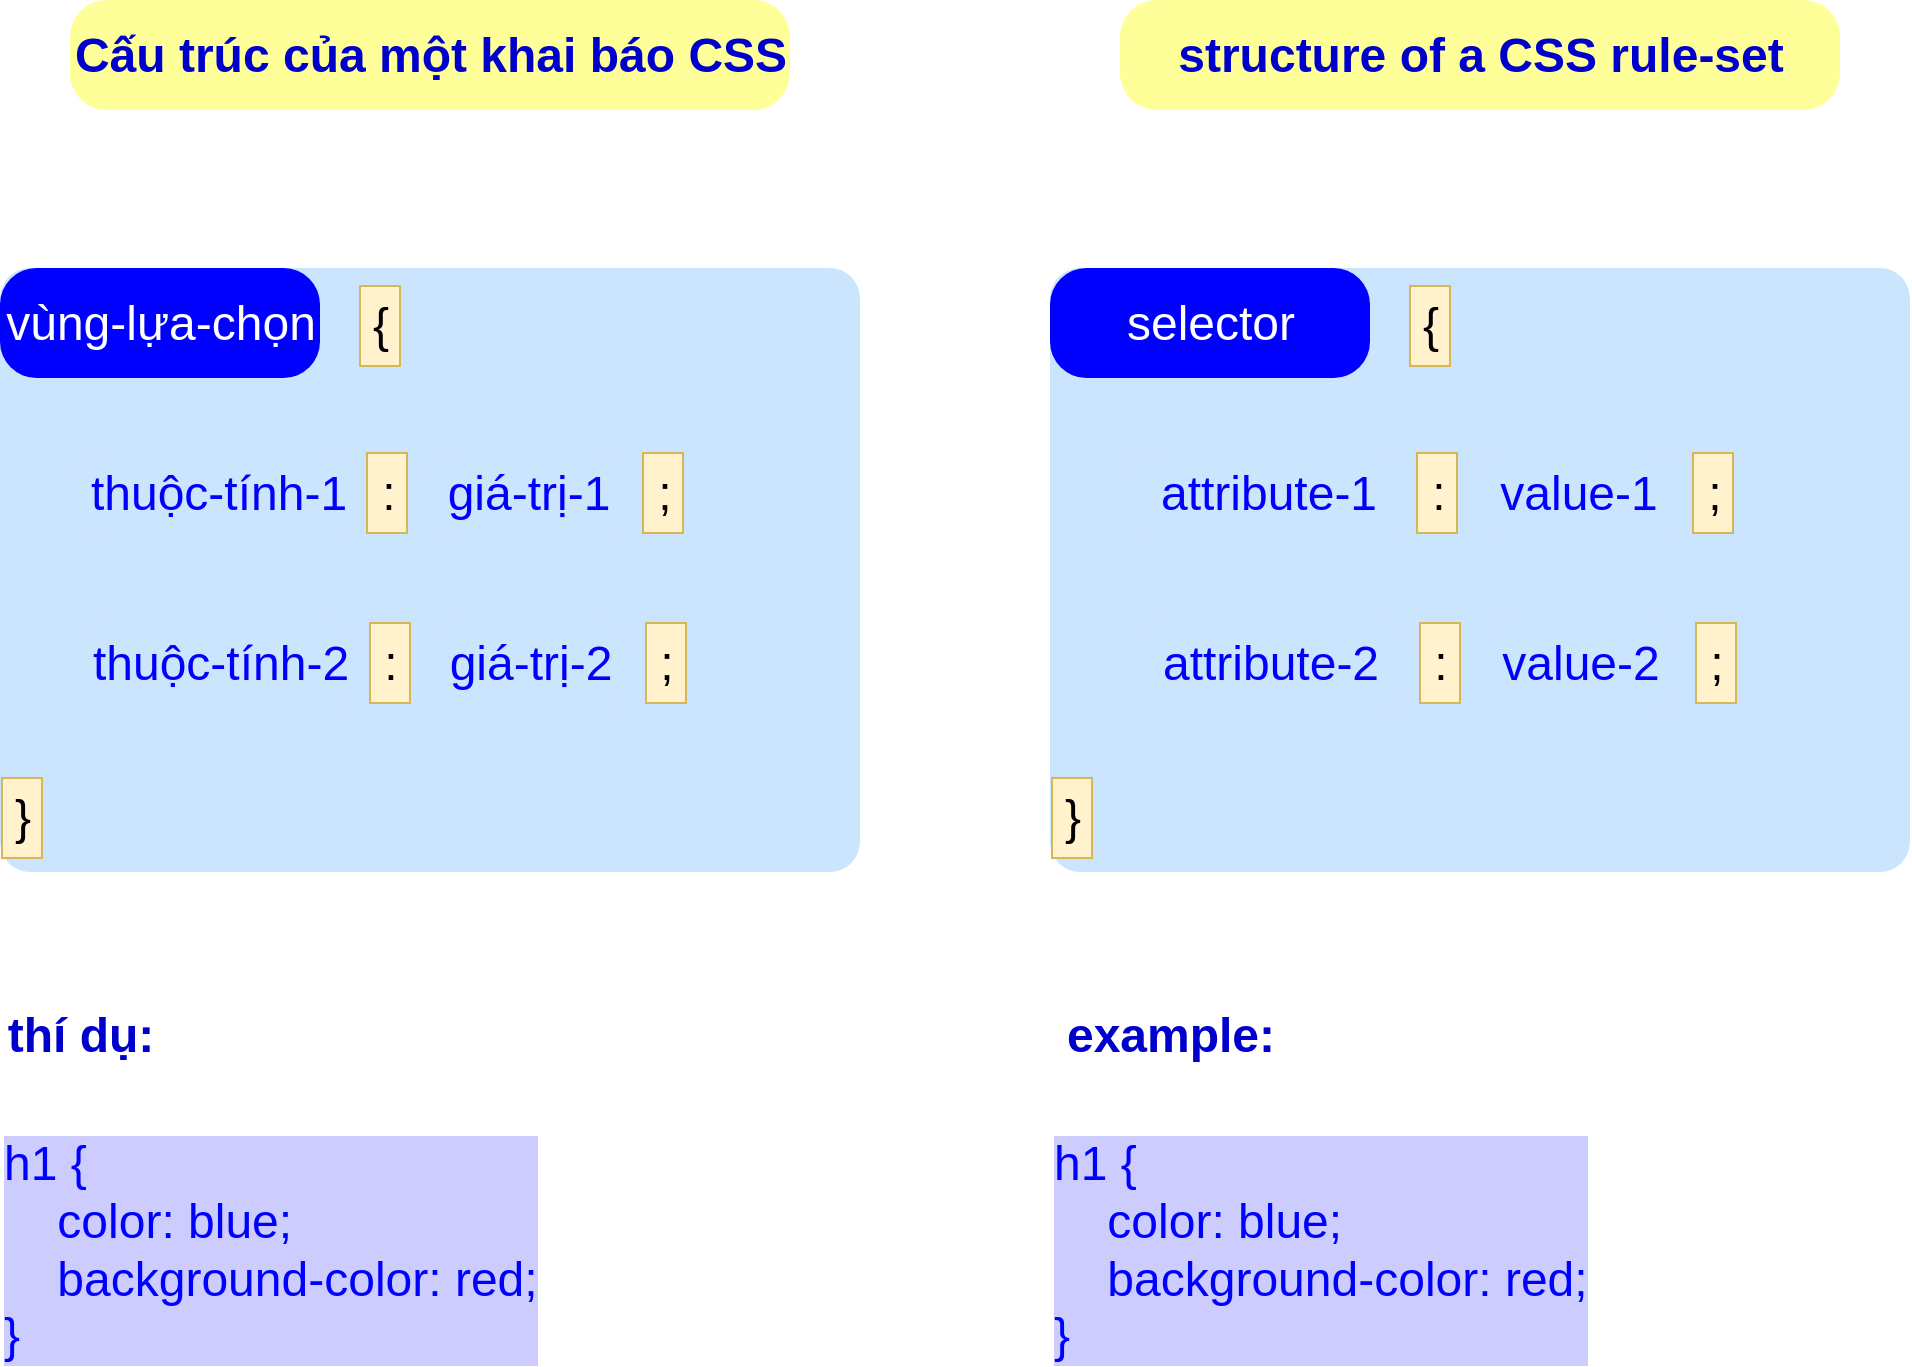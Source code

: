 <mxfile version="13.3.0" type="google"><diagram id="3228e29e-7158-1315-38df-8450db1d8a1d" name="Page-1"><mxGraphModel dx="1113" dy="760" grid="1" gridSize="10" guides="1" tooltips="1" connect="1" arrows="1" fold="1" page="1" pageScale="1" pageWidth="1169" pageHeight="827" background="#ffffff" math="0" shadow="0"><root><mxCell id="0"/><mxCell id="1" parent="0"/><mxCell id="wOc1IeHkdtn4xzrUVRiq-21563" value="" style="group" vertex="1" connectable="0" parent="1"><mxGeometry x="25" y="194" width="430" height="302" as="geometry"/></mxCell><mxCell id="wOc1IeHkdtn4xzrUVRiq-21562" value="" style="group" vertex="1" connectable="0" parent="wOc1IeHkdtn4xzrUVRiq-21563"><mxGeometry width="430" height="302" as="geometry"/></mxCell><mxCell id="wOc1IeHkdtn4xzrUVRiq-21542" value="" style="rounded=1;whiteSpace=wrap;html=1;fillColor=#CCE5FF;strokeColor=none;glass=0;comic=0;shadow=0;arcSize=5;" vertex="1" parent="wOc1IeHkdtn4xzrUVRiq-21562"><mxGeometry width="430" height="302" as="geometry"/></mxCell><mxCell id="wOc1IeHkdtn4xzrUVRiq-21544" value="&lt;span style=&quot;&quot;&gt;vùng-lựa-chọn&lt;/span&gt;" style="text;fontSize=24;align=center;verticalAlign=middle;html=1;labelBorderColor=none;labelBackgroundColor=none;fillColor=#0000FF;rounded=1;perimeterSpacing=3;arcSize=33;strokeColor=none;fontColor=#FFFFFF;" vertex="1" parent="wOc1IeHkdtn4xzrUVRiq-21562"><mxGeometry width="160" height="55" as="geometry"/></mxCell><mxCell id="wOc1IeHkdtn4xzrUVRiq-21553" value="{" style="text;fontSize=24;align=center;verticalAlign=middle;html=1;labelBorderColor=none;labelBackgroundColor=none;fillColor=#fff2cc;strokeColor=#d6b656;" vertex="1" parent="wOc1IeHkdtn4xzrUVRiq-21562"><mxGeometry x="180" y="9" width="20" height="40" as="geometry"/></mxCell><mxCell id="wOc1IeHkdtn4xzrUVRiq-21554" value="}" style="text;fontSize=24;align=center;verticalAlign=middle;html=1;labelBorderColor=none;labelBackgroundColor=none;fillColor=#fff2cc;strokeColor=#d6b656;" vertex="1" parent="wOc1IeHkdtn4xzrUVRiq-21562"><mxGeometry x="1" y="255" width="20" height="40" as="geometry"/></mxCell><mxCell id="wOc1IeHkdtn4xzrUVRiq-21555" value="" style="group" vertex="1" connectable="0" parent="wOc1IeHkdtn4xzrUVRiq-21562"><mxGeometry x="38.5" y="90" width="303" height="210" as="geometry"/></mxCell><mxCell id="wOc1IeHkdtn4xzrUVRiq-21546" value=":" style="text;fontSize=24;align=center;verticalAlign=middle;html=1;labelBorderColor=none;labelBackgroundColor=none;fillColor=#fff2cc;strokeColor=#d6b656;" vertex="1" parent="wOc1IeHkdtn4xzrUVRiq-21555"><mxGeometry x="145" y="2.5" width="20" height="40" as="geometry"/></mxCell><mxCell id="wOc1IeHkdtn4xzrUVRiq-21550" value="thuộc-tính-1" style="text;fontSize=24;align=center;verticalAlign=middle;html=1;labelBorderColor=none;labelBackgroundColor=none;fillColor=#CCE5FF;rounded=1;perimeterSpacing=3;arcSize=33;strokeColor=none;fontColor=#0000FF;" vertex="1" parent="wOc1IeHkdtn4xzrUVRiq-21555"><mxGeometry width="140" height="45" as="geometry"/></mxCell><mxCell id="wOc1IeHkdtn4xzrUVRiq-21551" value="giá-trị-1" style="text;fontSize=24;align=center;verticalAlign=middle;html=1;labelBorderColor=none;labelBackgroundColor=none;fillColor=#CCE5FF;rounded=1;perimeterSpacing=3;arcSize=33;strokeColor=none;fontColor=#0000FF;" vertex="1" parent="wOc1IeHkdtn4xzrUVRiq-21555"><mxGeometry x="175" width="100" height="45" as="geometry"/></mxCell><mxCell id="wOc1IeHkdtn4xzrUVRiq-21552" value=";" style="text;fontSize=24;align=center;verticalAlign=middle;html=1;labelBorderColor=none;labelBackgroundColor=none;fillColor=#fff2cc;strokeColor=#d6b656;" vertex="1" parent="wOc1IeHkdtn4xzrUVRiq-21555"><mxGeometry x="283" y="2.5" width="20" height="40" as="geometry"/></mxCell><mxCell id="wOc1IeHkdtn4xzrUVRiq-21556" value="" style="group" vertex="1" connectable="0" parent="wOc1IeHkdtn4xzrUVRiq-21562"><mxGeometry x="40" y="175" width="303" height="122" as="geometry"/></mxCell><mxCell id="wOc1IeHkdtn4xzrUVRiq-21557" value=":" style="text;fontSize=24;align=center;verticalAlign=middle;html=1;labelBorderColor=none;labelBackgroundColor=none;fillColor=#fff2cc;strokeColor=#d6b656;" vertex="1" parent="wOc1IeHkdtn4xzrUVRiq-21556"><mxGeometry x="145" y="2.5" width="20" height="40" as="geometry"/></mxCell><mxCell id="wOc1IeHkdtn4xzrUVRiq-21558" value="thuộc-tính-2" style="text;fontSize=24;align=center;verticalAlign=middle;html=1;labelBorderColor=none;labelBackgroundColor=none;fillColor=#CCE5FF;rounded=1;perimeterSpacing=3;arcSize=33;strokeColor=none;fontColor=#0000FF;" vertex="1" parent="wOc1IeHkdtn4xzrUVRiq-21556"><mxGeometry width="140" height="45" as="geometry"/></mxCell><mxCell id="wOc1IeHkdtn4xzrUVRiq-21559" value="giá-trị-2" style="text;fontSize=24;align=center;verticalAlign=middle;html=1;labelBorderColor=none;labelBackgroundColor=none;fillColor=#CCE5FF;rounded=1;perimeterSpacing=3;arcSize=33;strokeColor=none;fontColor=#0000FF;" vertex="1" parent="wOc1IeHkdtn4xzrUVRiq-21556"><mxGeometry x="175" width="100" height="45" as="geometry"/></mxCell><mxCell id="wOc1IeHkdtn4xzrUVRiq-21560" value=";" style="text;fontSize=24;align=center;verticalAlign=middle;html=1;labelBorderColor=none;labelBackgroundColor=none;fillColor=#fff2cc;strokeColor=#d6b656;" vertex="1" parent="wOc1IeHkdtn4xzrUVRiq-21556"><mxGeometry x="283" y="2.5" width="20" height="40" as="geometry"/></mxCell><mxCell id="wOc1IeHkdtn4xzrUVRiq-21564" value="" style="group" vertex="1" connectable="0" parent="1"><mxGeometry x="550" y="194.0" width="430" height="302" as="geometry"/></mxCell><mxCell id="wOc1IeHkdtn4xzrUVRiq-21565" value="" style="group" vertex="1" connectable="0" parent="wOc1IeHkdtn4xzrUVRiq-21564"><mxGeometry width="430" height="302" as="geometry"/></mxCell><mxCell id="wOc1IeHkdtn4xzrUVRiq-21566" value="" style="rounded=1;whiteSpace=wrap;html=1;fillColor=#CCE5FF;strokeColor=none;glass=0;comic=0;shadow=0;arcSize=5;" vertex="1" parent="wOc1IeHkdtn4xzrUVRiq-21565"><mxGeometry width="430" height="302" as="geometry"/></mxCell><mxCell id="wOc1IeHkdtn4xzrUVRiq-21567" value="&lt;span&gt;selector&lt;/span&gt;" style="text;fontSize=24;align=center;verticalAlign=middle;html=1;labelBorderColor=none;labelBackgroundColor=none;fillColor=#0000FF;rounded=1;perimeterSpacing=3;arcSize=33;strokeColor=none;fontColor=#FFFFFF;" vertex="1" parent="wOc1IeHkdtn4xzrUVRiq-21565"><mxGeometry width="160" height="55" as="geometry"/></mxCell><mxCell id="wOc1IeHkdtn4xzrUVRiq-21568" value="{" style="text;fontSize=24;align=center;verticalAlign=middle;html=1;labelBorderColor=none;labelBackgroundColor=none;fillColor=#fff2cc;strokeColor=#d6b656;" vertex="1" parent="wOc1IeHkdtn4xzrUVRiq-21565"><mxGeometry x="180" y="9" width="20" height="40" as="geometry"/></mxCell><mxCell id="wOc1IeHkdtn4xzrUVRiq-21569" value="}" style="text;fontSize=24;align=center;verticalAlign=middle;html=1;labelBorderColor=none;labelBackgroundColor=none;fillColor=#fff2cc;strokeColor=#d6b656;" vertex="1" parent="wOc1IeHkdtn4xzrUVRiq-21565"><mxGeometry x="1" y="255" width="20" height="40" as="geometry"/></mxCell><mxCell id="wOc1IeHkdtn4xzrUVRiq-21570" value="" style="group" vertex="1" connectable="0" parent="wOc1IeHkdtn4xzrUVRiq-21565"><mxGeometry x="38.5" y="90" width="303" height="210" as="geometry"/></mxCell><mxCell id="wOc1IeHkdtn4xzrUVRiq-21571" value=":" style="text;fontSize=24;align=center;verticalAlign=middle;html=1;labelBorderColor=none;labelBackgroundColor=none;fillColor=#fff2cc;strokeColor=#d6b656;" vertex="1" parent="wOc1IeHkdtn4xzrUVRiq-21570"><mxGeometry x="145" y="2.5" width="20" height="40" as="geometry"/></mxCell><mxCell id="wOc1IeHkdtn4xzrUVRiq-21572" value="attribute-1" style="text;fontSize=24;align=center;verticalAlign=middle;html=1;labelBorderColor=none;labelBackgroundColor=none;fillColor=#CCE5FF;rounded=1;perimeterSpacing=3;arcSize=33;strokeColor=none;fontColor=#0000FF;" vertex="1" parent="wOc1IeHkdtn4xzrUVRiq-21570"><mxGeometry width="140" height="45" as="geometry"/></mxCell><mxCell id="wOc1IeHkdtn4xzrUVRiq-21573" value="value-1" style="text;fontSize=24;align=center;verticalAlign=middle;html=1;labelBorderColor=none;labelBackgroundColor=none;fillColor=#CCE5FF;rounded=1;perimeterSpacing=3;arcSize=33;strokeColor=none;fontColor=#0000FF;" vertex="1" parent="wOc1IeHkdtn4xzrUVRiq-21570"><mxGeometry x="175" width="100" height="45" as="geometry"/></mxCell><mxCell id="wOc1IeHkdtn4xzrUVRiq-21574" value=";" style="text;fontSize=24;align=center;verticalAlign=middle;html=1;labelBorderColor=none;labelBackgroundColor=none;fillColor=#fff2cc;strokeColor=#d6b656;" vertex="1" parent="wOc1IeHkdtn4xzrUVRiq-21570"><mxGeometry x="283" y="2.5" width="20" height="40" as="geometry"/></mxCell><mxCell id="wOc1IeHkdtn4xzrUVRiq-21575" value="" style="group" vertex="1" connectable="0" parent="wOc1IeHkdtn4xzrUVRiq-21565"><mxGeometry x="40" y="175" width="303" height="122" as="geometry"/></mxCell><mxCell id="wOc1IeHkdtn4xzrUVRiq-21576" value=":" style="text;fontSize=24;align=center;verticalAlign=middle;html=1;labelBorderColor=none;labelBackgroundColor=none;fillColor=#fff2cc;strokeColor=#d6b656;" vertex="1" parent="wOc1IeHkdtn4xzrUVRiq-21575"><mxGeometry x="145" y="2.5" width="20" height="40" as="geometry"/></mxCell><mxCell id="wOc1IeHkdtn4xzrUVRiq-21577" value="attribute-2" style="text;fontSize=24;align=center;verticalAlign=middle;html=1;labelBorderColor=none;labelBackgroundColor=none;fillColor=#CCE5FF;rounded=1;perimeterSpacing=3;arcSize=33;strokeColor=none;fontColor=#0000FF;" vertex="1" parent="wOc1IeHkdtn4xzrUVRiq-21575"><mxGeometry width="140" height="45" as="geometry"/></mxCell><mxCell id="wOc1IeHkdtn4xzrUVRiq-21578" value="value-2" style="text;fontSize=24;align=center;verticalAlign=middle;html=1;labelBorderColor=none;labelBackgroundColor=none;fillColor=#CCE5FF;rounded=1;perimeterSpacing=3;arcSize=33;strokeColor=none;fontColor=#0000FF;" vertex="1" parent="wOc1IeHkdtn4xzrUVRiq-21575"><mxGeometry x="175" width="100" height="45" as="geometry"/></mxCell><mxCell id="wOc1IeHkdtn4xzrUVRiq-21579" value=";" style="text;fontSize=24;align=center;verticalAlign=middle;html=1;labelBorderColor=none;labelBackgroundColor=none;fillColor=#fff2cc;strokeColor=#d6b656;" vertex="1" parent="wOc1IeHkdtn4xzrUVRiq-21575"><mxGeometry x="283" y="2.5" width="20" height="40" as="geometry"/></mxCell><mxCell id="wOc1IeHkdtn4xzrUVRiq-21583" value="Cấu trúc của một khai báo CSS" style="text;fontSize=24;align=center;verticalAlign=middle;html=1;labelBorderColor=none;labelBackgroundColor=none;fillColor=#FFFF99;rounded=1;perimeterSpacing=3;arcSize=33;strokeColor=none;fontColor=#0000CC;fontStyle=1" vertex="1" parent="1"><mxGeometry x="60" y="60" width="360" height="55" as="geometry"/></mxCell><mxCell id="wOc1IeHkdtn4xzrUVRiq-21596" value="structure of a CSS rule-set" style="text;fontSize=24;align=center;verticalAlign=middle;html=1;labelBorderColor=none;labelBackgroundColor=none;fillColor=#FFFF99;rounded=1;perimeterSpacing=3;arcSize=33;strokeColor=none;fontColor=#0000CC;fontStyle=1" vertex="1" parent="1"><mxGeometry x="585" y="60" width="360" height="55" as="geometry"/></mxCell><mxCell id="wOc1IeHkdtn4xzrUVRiq-21613" value="thí dụ:" style="text;fontSize=24;align=center;verticalAlign=middle;html=1;labelBorderColor=none;labelBackgroundColor=none;fillColor=none;rounded=1;perimeterSpacing=3;arcSize=33;strokeColor=none;fontColor=#0000CC;fontStyle=1" vertex="1" parent="1"><mxGeometry x="25" y="550" width="80" height="55" as="geometry"/></mxCell><mxCell id="wOc1IeHkdtn4xzrUVRiq-21614" value="example:" style="text;fontSize=24;align=center;verticalAlign=middle;html=1;labelBorderColor=none;labelBackgroundColor=none;fillColor=none;rounded=1;perimeterSpacing=3;arcSize=33;strokeColor=none;fontColor=#0000CC;fontStyle=1" vertex="1" parent="1"><mxGeometry x="550" y="550" width="120" height="55" as="geometry"/></mxCell><mxCell id="wOc1IeHkdtn4xzrUVRiq-21615" value="h1 {&lt;br&gt;&amp;nbsp; &amp;nbsp; color: blue;&lt;br&gt;&amp;nbsp; &amp;nbsp; background-color: red;&lt;br&gt;}" style="text;fontSize=24;align=left;verticalAlign=middle;html=1;fontColor=#0000FF;labelBorderColor=none;labelBackgroundColor=#CCCCFF;" vertex="1" parent="1"><mxGeometry x="550" y="630" width="270" height="110" as="geometry"/></mxCell><mxCell id="wOc1IeHkdtn4xzrUVRiq-21618" value="h1 {&lt;br&gt;&amp;nbsp; &amp;nbsp; color: blue;&lt;br&gt;&amp;nbsp; &amp;nbsp; background-color: red;&lt;br&gt;}" style="text;fontSize=24;align=left;verticalAlign=middle;html=1;fontColor=#0000FF;labelBorderColor=none;labelBackgroundColor=#CCCCFF;" vertex="1" parent="1"><mxGeometry x="25" y="630" width="270" height="110" as="geometry"/></mxCell></root></mxGraphModel></diagram></mxfile>